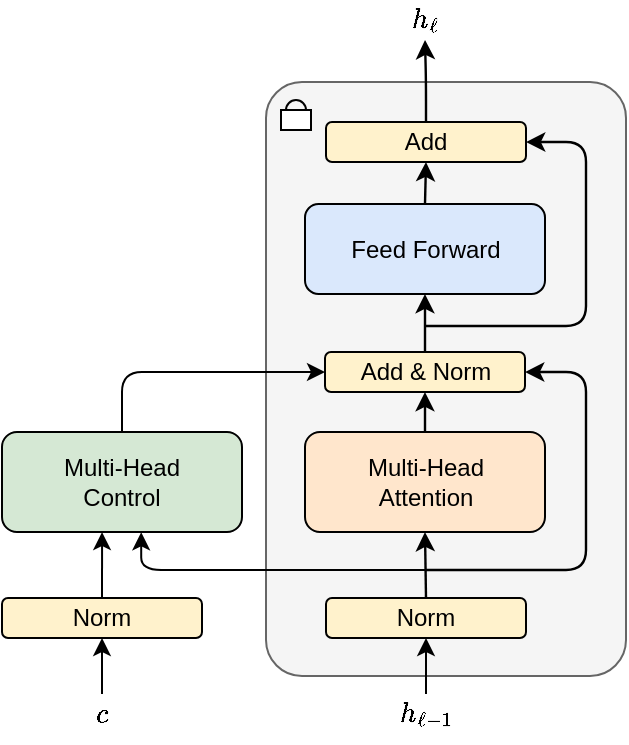<mxfile version="26.0.4">
  <diagram name="第 1 页" id="xeo1q4A6LIQzd9gJb74J">
    <mxGraphModel dx="830" dy="453" grid="1" gridSize="10" guides="1" tooltips="1" connect="1" arrows="1" fold="1" page="1" pageScale="1" pageWidth="827" pageHeight="1169" math="1" shadow="0">
      <root>
        <mxCell id="0" />
        <mxCell id="1" parent="0" />
        <mxCell id="T-xbqbsFNgQSeCNDtSyi-32" value="" style="rounded=1;whiteSpace=wrap;html=1;arcSize=10;fillColor=#f5f5f5;fontColor=#333333;strokeColor=#666666;" parent="1" vertex="1">
          <mxGeometry x="240" y="410" width="180" height="297" as="geometry" />
        </mxCell>
        <mxCell id="T-xbqbsFNgQSeCNDtSyi-21" style="edgeStyle=orthogonalEdgeStyle;rounded=1;orthogonalLoop=1;jettySize=auto;html=1;entryX=1;entryY=0.5;entryDx=0;entryDy=0;curved=0;strokeWidth=1.2;" parent="1" target="T-xbqbsFNgQSeCNDtSyi-18" edge="1">
          <mxGeometry relative="1" as="geometry">
            <mxPoint x="320" y="654" as="sourcePoint" />
            <Array as="points">
              <mxPoint x="400" y="654" />
              <mxPoint x="400" y="555" />
            </Array>
            <mxPoint x="369.5" y="544" as="targetPoint" />
          </mxGeometry>
        </mxCell>
        <mxCell id="T-xbqbsFNgQSeCNDtSyi-16" value="Multi-Head&lt;div&gt;Attention&lt;/div&gt;" style="rounded=1;whiteSpace=wrap;html=1;fillColor=#ffe6cc;strokeColor=#000000;" parent="1" vertex="1">
          <mxGeometry x="259.5" y="585" width="120" height="50" as="geometry" />
        </mxCell>
        <mxCell id="T-xbqbsFNgQSeCNDtSyi-30" style="edgeStyle=orthogonalEdgeStyle;rounded=1;orthogonalLoop=1;jettySize=auto;html=1;exitX=0.5;exitY=0;exitDx=0;exitDy=0;entryX=0.5;entryY=1;entryDx=0;entryDy=0;curved=0;strokeWidth=1.2;" parent="1" source="T-xbqbsFNgQSeCNDtSyi-17" target="T-xbqbsFNgQSeCNDtSyi-28" edge="1">
          <mxGeometry relative="1" as="geometry" />
        </mxCell>
        <mxCell id="T-xbqbsFNgQSeCNDtSyi-17" value="Feed Forward" style="rounded=1;whiteSpace=wrap;html=1;fillColor=#dae8fc;strokeColor=#000000;" parent="1" vertex="1">
          <mxGeometry x="259.5" y="471" width="120" height="45" as="geometry" />
        </mxCell>
        <mxCell id="T-xbqbsFNgQSeCNDtSyi-20" style="edgeStyle=orthogonalEdgeStyle;rounded=1;orthogonalLoop=1;jettySize=auto;html=1;exitX=0.5;exitY=0;exitDx=0;exitDy=0;entryX=0.5;entryY=1;entryDx=0;entryDy=0;curved=0;strokeWidth=1.2;" parent="1" source="T-xbqbsFNgQSeCNDtSyi-18" target="T-xbqbsFNgQSeCNDtSyi-17" edge="1">
          <mxGeometry relative="1" as="geometry" />
        </mxCell>
        <mxCell id="T-xbqbsFNgQSeCNDtSyi-18" value="Add &amp;amp; Norm" style="rounded=1;whiteSpace=wrap;html=1;fillColor=#fff2cc;strokeColor=#000000;" parent="1" vertex="1">
          <mxGeometry x="269.5" y="545" width="100" height="20" as="geometry" />
        </mxCell>
        <mxCell id="T-xbqbsFNgQSeCNDtSyi-19" style="edgeStyle=orthogonalEdgeStyle;rounded=1;orthogonalLoop=1;jettySize=auto;html=1;exitX=0.5;exitY=0;exitDx=0;exitDy=0;entryX=0.5;entryY=1;entryDx=0;entryDy=0;curved=0;strokeWidth=1.2;" parent="1" source="T-xbqbsFNgQSeCNDtSyi-16" target="T-xbqbsFNgQSeCNDtSyi-18" edge="1">
          <mxGeometry relative="1" as="geometry" />
        </mxCell>
        <mxCell id="T-xbqbsFNgQSeCNDtSyi-26" style="edgeStyle=orthogonalEdgeStyle;rounded=1;orthogonalLoop=1;jettySize=auto;html=1;entryX=0.5;entryY=1;entryDx=0;entryDy=0;curved=0;strokeWidth=1.2;exitX=0.5;exitY=0;exitDx=0;exitDy=0;" parent="1" target="T-xbqbsFNgQSeCNDtSyi-16" edge="1" source="7bfMpq87yx17p9n4SAcL-2">
          <mxGeometry relative="1" as="geometry">
            <mxPoint x="320" y="720" as="sourcePoint" />
          </mxGeometry>
        </mxCell>
        <mxCell id="T-xbqbsFNgQSeCNDtSyi-27" style="edgeStyle=orthogonalEdgeStyle;rounded=1;orthogonalLoop=1;jettySize=auto;html=1;entryX=1;entryY=0.5;entryDx=0;entryDy=0;curved=0;strokeWidth=1.2;" parent="1" target="T-xbqbsFNgQSeCNDtSyi-28" edge="1">
          <mxGeometry relative="1" as="geometry">
            <mxPoint x="320" y="532" as="sourcePoint" />
            <Array as="points">
              <mxPoint x="400" y="532" />
              <mxPoint x="400" y="440" />
            </Array>
            <mxPoint x="370" y="442" as="targetPoint" />
          </mxGeometry>
        </mxCell>
        <mxCell id="T-xbqbsFNgQSeCNDtSyi-33" style="edgeStyle=orthogonalEdgeStyle;rounded=1;orthogonalLoop=1;jettySize=auto;html=1;exitX=0.5;exitY=0;exitDx=0;exitDy=0;curved=0;strokeWidth=1.2;entryX=0.5;entryY=1;entryDx=0;entryDy=0;" parent="1" source="T-xbqbsFNgQSeCNDtSyi-28" edge="1" target="T-xbqbsFNgQSeCNDtSyi-43">
          <mxGeometry relative="1" as="geometry">
            <mxPoint x="320" y="390" as="targetPoint" />
          </mxGeometry>
        </mxCell>
        <mxCell id="T-xbqbsFNgQSeCNDtSyi-28" value="Add" style="rounded=1;whiteSpace=wrap;html=1;fillColor=#fff2cc;strokeColor=#000000;" parent="1" vertex="1">
          <mxGeometry x="270" y="430" width="100" height="20" as="geometry" />
        </mxCell>
        <mxCell id="T-xbqbsFNgQSeCNDtSyi-35" style="edgeStyle=orthogonalEdgeStyle;rounded=1;orthogonalLoop=1;jettySize=auto;html=1;exitX=0.58;exitY=1.003;exitDx=0;exitDy=0;startArrow=classic;startFill=1;endArrow=none;endFill=0;curved=0;exitPerimeter=0;" parent="1" source="T-xbqbsFNgQSeCNDtSyi-34" edge="1">
          <mxGeometry relative="1" as="geometry">
            <mxPoint x="320" y="654" as="targetPoint" />
            <Array as="points">
              <mxPoint x="178" y="654" />
            </Array>
            <mxPoint x="177.48" y="625.15" as="sourcePoint" />
          </mxGeometry>
        </mxCell>
        <mxCell id="T-xbqbsFNgQSeCNDtSyi-36" style="edgeStyle=orthogonalEdgeStyle;rounded=1;orthogonalLoop=1;jettySize=auto;html=1;exitX=0.5;exitY=0;exitDx=0;exitDy=0;entryX=0;entryY=0.5;entryDx=0;entryDy=0;curved=0;" parent="1" source="T-xbqbsFNgQSeCNDtSyi-34" target="T-xbqbsFNgQSeCNDtSyi-18" edge="1">
          <mxGeometry relative="1" as="geometry" />
        </mxCell>
        <mxCell id="T-xbqbsFNgQSeCNDtSyi-34" value="Multi-Head&lt;div&gt;Control&lt;/div&gt;" style="rounded=1;whiteSpace=wrap;html=1;fillColor=#d5e8d4;strokeColor=#000000;" parent="1" vertex="1">
          <mxGeometry x="108" y="585" width="120" height="50" as="geometry" />
        </mxCell>
        <mxCell id="T-xbqbsFNgQSeCNDtSyi-38" value="" style="ellipse;whiteSpace=wrap;html=1;aspect=fixed;fillColor=none;" parent="1" vertex="1">
          <mxGeometry x="250" y="419" width="10" height="10" as="geometry" />
        </mxCell>
        <mxCell id="T-xbqbsFNgQSeCNDtSyi-37" value="" style="rounded=0;whiteSpace=wrap;html=1;" parent="1" vertex="1">
          <mxGeometry x="247.5" y="424" width="15" height="10" as="geometry" />
        </mxCell>
        <mxCell id="RJn2cDY_RELQRb21Zmke-2" style="edgeStyle=orthogonalEdgeStyle;rounded=0;orthogonalLoop=1;jettySize=auto;html=1;exitX=0.5;exitY=0;exitDx=0;exitDy=0;entryX=0.5;entryY=1;entryDx=0;entryDy=0;" edge="1" parent="1" source="T-xbqbsFNgQSeCNDtSyi-41" target="7bfMpq87yx17p9n4SAcL-2">
          <mxGeometry relative="1" as="geometry" />
        </mxCell>
        <mxCell id="T-xbqbsFNgQSeCNDtSyi-41" value="$$h_{\ell-1}$$" style="text;html=1;align=center;verticalAlign=middle;whiteSpace=wrap;rounded=0;" parent="1" vertex="1">
          <mxGeometry x="290" y="716" width="60" height="20" as="geometry" />
        </mxCell>
        <mxCell id="7bfMpq87yx17p9n4SAcL-5" style="edgeStyle=orthogonalEdgeStyle;rounded=0;orthogonalLoop=1;jettySize=auto;html=1;exitX=0.5;exitY=0;exitDx=0;exitDy=0;entryX=0.5;entryY=1;entryDx=0;entryDy=0;" parent="1" source="T-xbqbsFNgQSeCNDtSyi-42" target="7bfMpq87yx17p9n4SAcL-3" edge="1">
          <mxGeometry relative="1" as="geometry" />
        </mxCell>
        <mxCell id="T-xbqbsFNgQSeCNDtSyi-42" value="$$c$$" style="text;html=1;align=center;verticalAlign=middle;whiteSpace=wrap;rounded=0;" parent="1" vertex="1">
          <mxGeometry x="128" y="716" width="60" height="20" as="geometry" />
        </mxCell>
        <mxCell id="T-xbqbsFNgQSeCNDtSyi-43" value="$$h_{\ell}$$" style="text;html=1;align=center;verticalAlign=middle;whiteSpace=wrap;rounded=0;" parent="1" vertex="1">
          <mxGeometry x="289.5" y="369" width="60" height="20" as="geometry" />
        </mxCell>
        <mxCell id="7bfMpq87yx17p9n4SAcL-2" value="Norm" style="rounded=1;whiteSpace=wrap;html=1;fillColor=#fff2cc;strokeColor=#000000;" parent="1" vertex="1">
          <mxGeometry x="270" y="668" width="100" height="20" as="geometry" />
        </mxCell>
        <mxCell id="7bfMpq87yx17p9n4SAcL-3" value="Norm" style="rounded=1;whiteSpace=wrap;html=1;fillColor=#fff2cc;strokeColor=#000000;" parent="1" vertex="1">
          <mxGeometry x="108" y="668" width="100" height="20" as="geometry" />
        </mxCell>
        <mxCell id="7bfMpq87yx17p9n4SAcL-6" style="edgeStyle=orthogonalEdgeStyle;rounded=0;orthogonalLoop=1;jettySize=auto;html=1;exitX=0.5;exitY=0;exitDx=0;exitDy=0;entryX=0.417;entryY=1.001;entryDx=0;entryDy=0;entryPerimeter=0;" parent="1" source="7bfMpq87yx17p9n4SAcL-3" target="T-xbqbsFNgQSeCNDtSyi-34" edge="1">
          <mxGeometry relative="1" as="geometry" />
        </mxCell>
      </root>
    </mxGraphModel>
  </diagram>
</mxfile>
